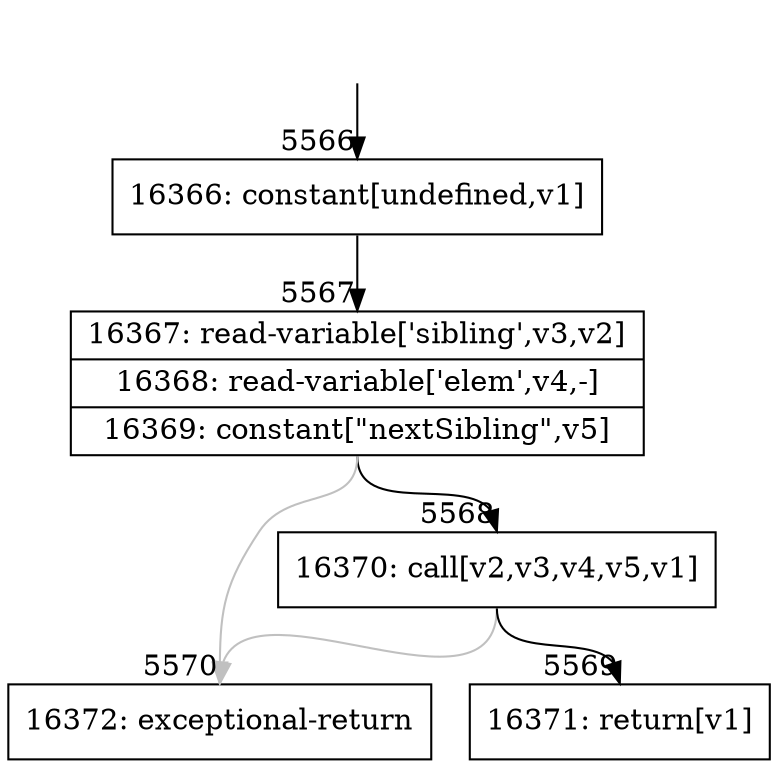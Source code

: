 digraph {
rankdir="TD"
BB_entry353[shape=none,label=""];
BB_entry353 -> BB5566 [tailport=s, headport=n, headlabel="    5566"]
BB5566 [shape=record label="{16366: constant[undefined,v1]}" ] 
BB5566 -> BB5567 [tailport=s, headport=n, headlabel="      5567"]
BB5567 [shape=record label="{16367: read-variable['sibling',v3,v2]|16368: read-variable['elem',v4,-]|16369: constant[\"nextSibling\",v5]}" ] 
BB5567 -> BB5568 [tailport=s, headport=n, headlabel="      5568"]
BB5567 -> BB5570 [tailport=s, headport=n, color=gray, headlabel="      5570"]
BB5568 [shape=record label="{16370: call[v2,v3,v4,v5,v1]}" ] 
BB5568 -> BB5569 [tailport=s, headport=n, headlabel="      5569"]
BB5568 -> BB5570 [tailport=s, headport=n, color=gray]
BB5569 [shape=record label="{16371: return[v1]}" ] 
BB5570 [shape=record label="{16372: exceptional-return}" ] 
}
